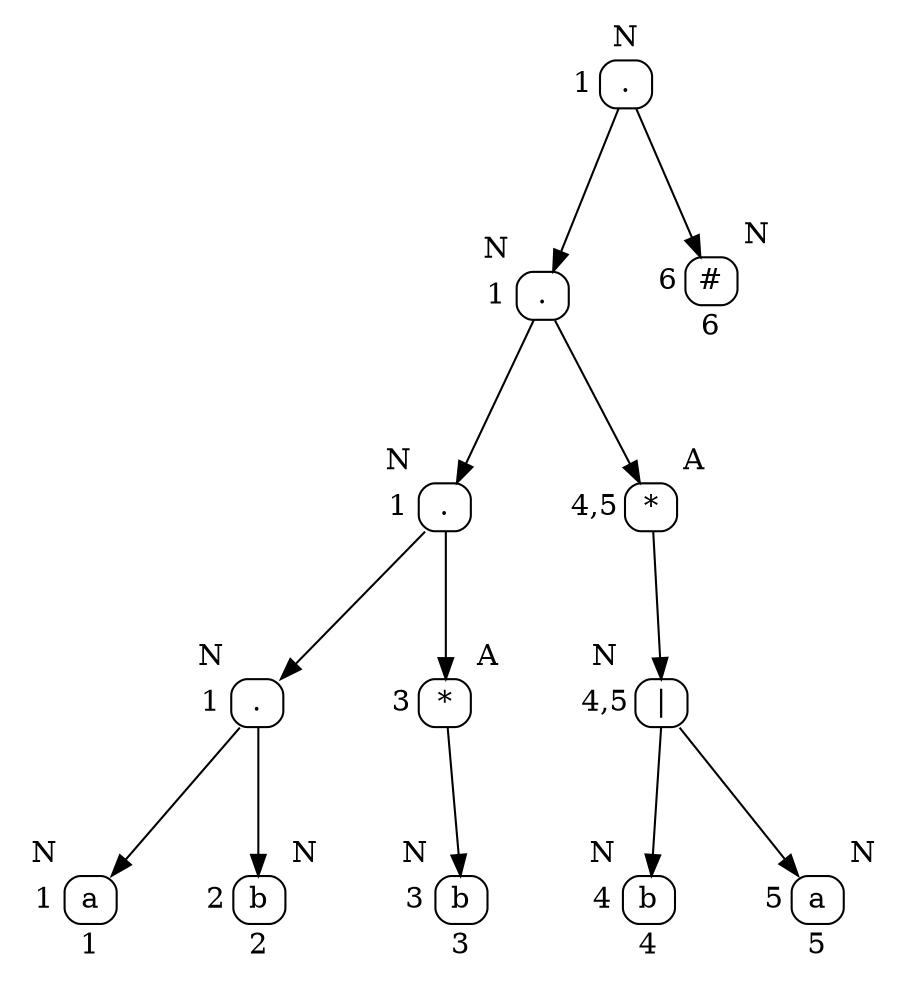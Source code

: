 digraph Tree {
	node[shape = plaintext];
	node12[label=<<table border="0" cellspacing="0" cellpadding="3"><tr><td></td><td>N</td><td></td></tr><tr><td>1</td><td border="1" style="rounded" port="p12" width="25">.</td><td></td></tr><tr><td></td><td></td><td></td></tr></table>>];
	node11[label=<<table border="0" cellspacing="0" cellpadding="3"><tr><td>N</td><td></td><td></td></tr><tr><td>1</td><td border="1" style="rounded" port="p11" width="25">.</td><td></td></tr><tr><td></td><td></td><td></td></tr></table>>];
	node10[label=<<table border="0" cellspacing="0" cellpadding="3"><tr><td>N</td><td></td><td></td></tr><tr><td>1</td><td border="1" style="rounded" port="p10" width="25">.</td><td></td></tr><tr><td></td><td></td><td></td></tr></table>>];
	node9[label=<<table border="0" cellspacing="0" cellpadding="3"><tr><td>N</td><td></td><td></td></tr><tr><td>1</td><td border="1" style="rounded" port="p9" width="25">.</td><td></td></tr><tr><td></td><td></td><td></td></tr></table>>];
	node8[label=<<table border="0" cellspacing="0" cellpadding="3"><tr><td>N</td><td></td><td></td></tr><tr><td>1</td><td border="1" style="rounded" port="p8" width="25">a</td><td></td></tr><tr><td></td><td>1</td><td></td></tr></table>>];
	node9:p9 -> node8:p8;
	node7[label=<<table border="0" cellspacing="0" cellpadding="3"><tr><td></td><td></td><td>N</td></tr><tr><td>2</td><td border="1" style="rounded" port="p7" width="25">b</td><td></td></tr><tr><td></td><td>2</td><td></td></tr></table>>];
	node9:p9 -> node7:p7;
	node10:p10 -> node9:p9;
	node6[label=<<table border="0" cellspacing="0" cellpadding="3"><tr><td></td><td></td><td>A</td></tr><tr><td>3</td><td border="1" style="rounded" port="p6" width="25">*</td><td></td></tr><tr><td></td><td></td><td></td></tr></table>>];
	node5[label=<<table border="0" cellspacing="0" cellpadding="3"><tr><td>N</td><td></td><td></td></tr><tr><td>3</td><td border="1" style="rounded" port="p5" width="25">b</td><td></td></tr><tr><td></td><td>3</td><td></td></tr></table>>];
	node6:p6 -> node5:p5;
	node10:p10 -> node6:p6;
	node11:p11 -> node10:p10;
	node4[label=<<table border="0" cellspacing="0" cellpadding="3"><tr><td></td><td></td><td>A</td></tr><tr><td>4,5</td><td border="1" style="rounded" port="p4" width="25">*</td><td></td></tr><tr><td></td><td></td><td></td></tr></table>>];
	node3[label=<<table border="0" cellspacing="0" cellpadding="3"><tr><td>N</td><td></td><td></td></tr><tr><td>4,5</td><td border="1" style="rounded" port="p3" width="25">|</td><td></td></tr><tr><td></td><td></td><td></td></tr></table>>];
	node2[label=<<table border="0" cellspacing="0" cellpadding="3"><tr><td>N</td><td></td><td></td></tr><tr><td>4</td><td border="1" style="rounded" port="p2" width="25">b</td><td></td></tr><tr><td></td><td>4</td><td></td></tr></table>>];
	node3:p3 -> node2:p2;
	node1[label=<<table border="0" cellspacing="0" cellpadding="3"><tr><td></td><td></td><td>N</td></tr><tr><td>5</td><td border="1" style="rounded" port="p1" width="25">a</td><td></td></tr><tr><td></td><td>5</td><td></td></tr></table>>];
	node3:p3 -> node1:p1;
	node4:p4 -> node3:p3;
	node11:p11 -> node4:p4;
	node12:p12 -> node11:p11;
	node0[label=<<table border="0" cellspacing="0" cellpadding="3"><tr><td></td><td></td><td>N</td></tr><tr><td>6</td><td border="1" style="rounded" port="p0" width="25">#</td><td></td></tr><tr><td></td><td>6</td><td></td></tr></table>>];
	node12:p12 -> node0:p0;
}